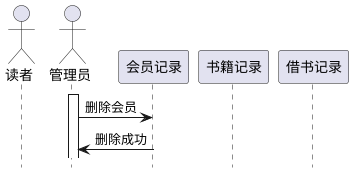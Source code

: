 @startuml
hide footbox

actor 读者
actor 管理员

participant 会员记录
participant 书籍记录
participant 借书记录

activate 管理员

管理员->会员记录:删除会员
会员记录->管理员:删除成功
@enduml